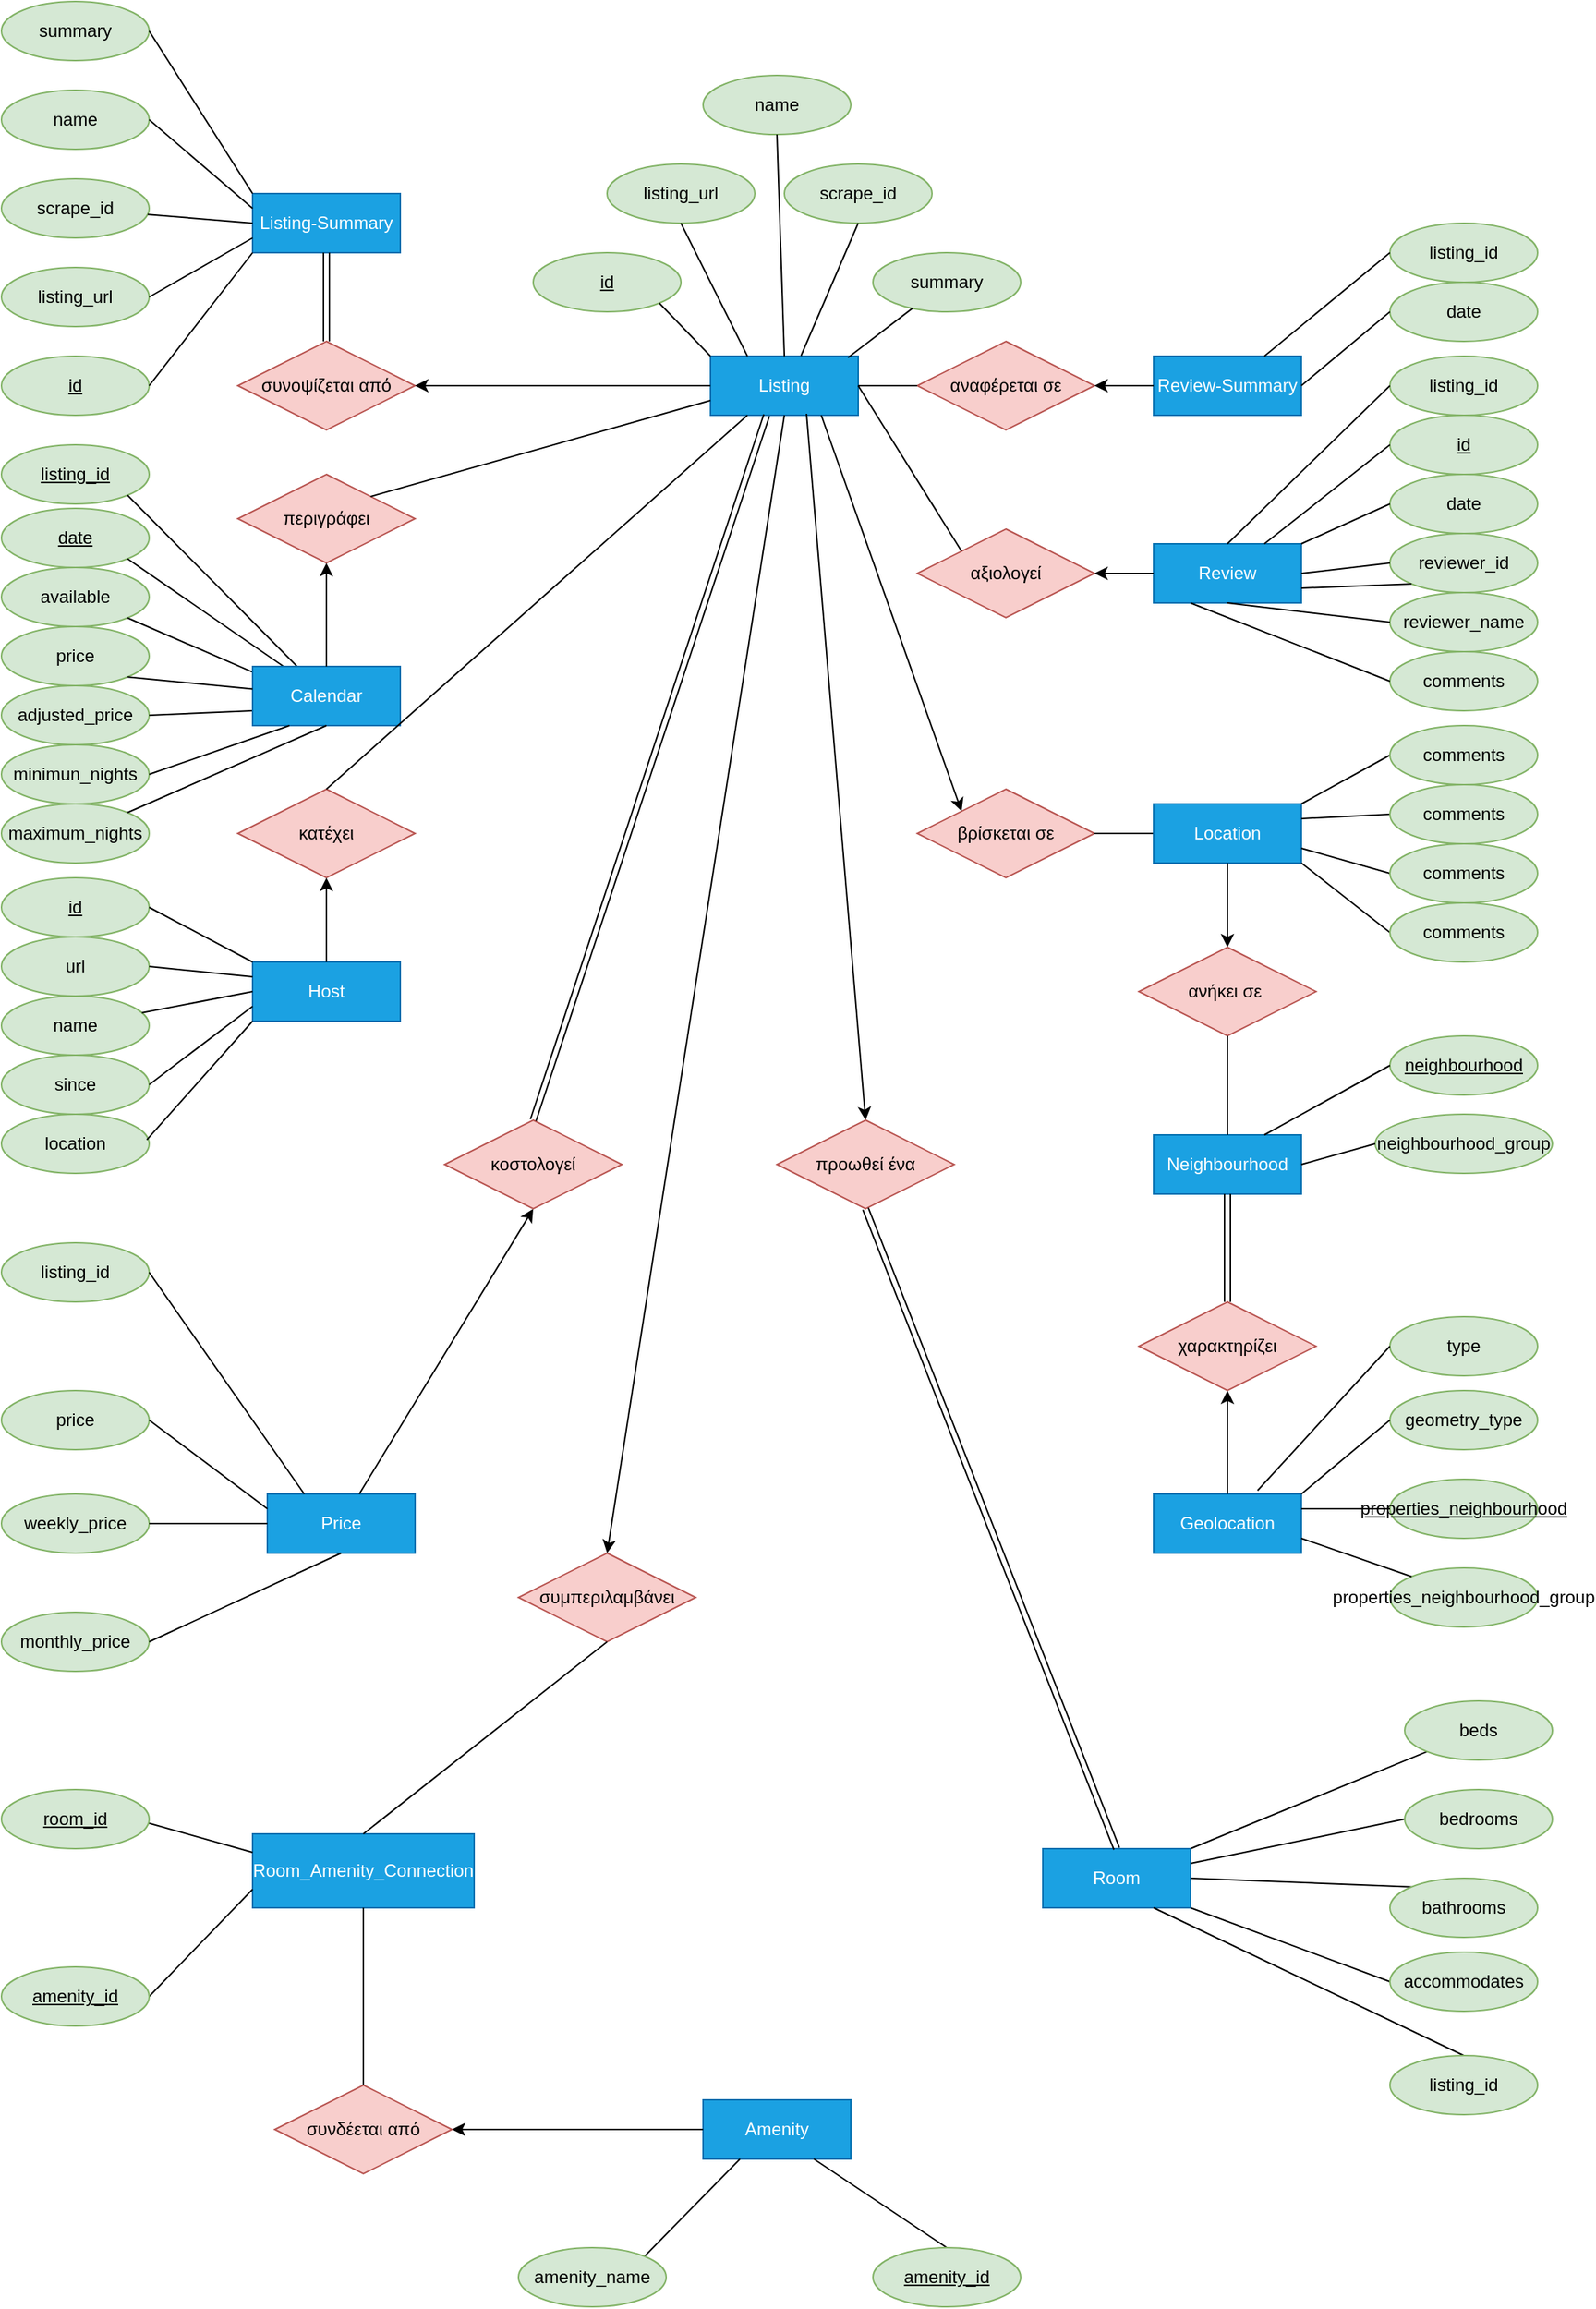 <mxfile version="12.9.3" type="device"><diagram id="C5RBs43oDa-KdzZeNtuy" name="Page-1"><mxGraphModel dx="1217" dy="706" grid="1" gridSize="10" guides="1" tooltips="1" connect="1" arrows="1" fold="1" page="1" pageScale="1" pageWidth="1169" pageHeight="1654" math="0" shadow="0"><root><mxCell id="WIyWlLk6GJQsqaUBKTNV-0"/><mxCell id="WIyWlLk6GJQsqaUBKTNV-1" parent="WIyWlLk6GJQsqaUBKTNV-0"/><mxCell id="j3YdesosBJFqMX8eAJ9q-0" value="Geolocation" style="whiteSpace=wrap;html=1;align=center;fillColor=#1ba1e2;strokeColor=#006EAF;fontColor=#ffffff;" parent="WIyWlLk6GJQsqaUBKTNV-1" vertex="1"><mxGeometry x="850" y="1040" width="100" height="40" as="geometry"/></mxCell><mxCell id="j3YdesosBJFqMX8eAJ9q-1" value="Listing" style="whiteSpace=wrap;html=1;align=center;fillColor=#1ba1e2;strokeColor=#006EAF;fontColor=#ffffff;" parent="WIyWlLk6GJQsqaUBKTNV-1" vertex="1"><mxGeometry x="550" y="270" width="100" height="40" as="geometry"/></mxCell><mxCell id="j3YdesosBJFqMX8eAJ9q-2" value="Listing-Summary" style="whiteSpace=wrap;html=1;align=center;fillColor=#1ba1e2;strokeColor=#006EAF;fontColor=#ffffff;" parent="WIyWlLk6GJQsqaUBKTNV-1" vertex="1"><mxGeometry x="240" y="160" width="100" height="40" as="geometry"/></mxCell><mxCell id="j3YdesosBJFqMX8eAJ9q-3" value="Neighbourhood" style="whiteSpace=wrap;html=1;align=center;fillColor=#1ba1e2;strokeColor=#006EAF;fontColor=#ffffff;" parent="WIyWlLk6GJQsqaUBKTNV-1" vertex="1"><mxGeometry x="850" y="797" width="100" height="40" as="geometry"/></mxCell><mxCell id="j3YdesosBJFqMX8eAJ9q-4" value="Review-Summary" style="whiteSpace=wrap;html=1;align=center;fillColor=#1ba1e2;strokeColor=#006EAF;fontColor=#ffffff;" parent="WIyWlLk6GJQsqaUBKTNV-1" vertex="1"><mxGeometry x="850" y="270" width="100" height="40" as="geometry"/></mxCell><mxCell id="j3YdesosBJFqMX8eAJ9q-6" value="Review" style="whiteSpace=wrap;html=1;align=center;fillColor=#1ba1e2;strokeColor=#006EAF;fontColor=#ffffff;" parent="WIyWlLk6GJQsqaUBKTNV-1" vertex="1"><mxGeometry x="850" y="397" width="100" height="40" as="geometry"/></mxCell><mxCell id="j3YdesosBJFqMX8eAJ9q-12" value="&lt;span style=&quot;white-space: normal&quot;&gt;listing_id&lt;/span&gt;" style="ellipse;whiteSpace=wrap;html=1;align=center;fillColor=#d5e8d4;strokeColor=#82b366;fontStyle=4" parent="WIyWlLk6GJQsqaUBKTNV-1" vertex="1"><mxGeometry x="70" y="330" width="100" height="40" as="geometry"/></mxCell><mxCell id="j3YdesosBJFqMX8eAJ9q-13" value="&lt;span style=&quot;white-space: normal&quot;&gt;date&lt;/span&gt;" style="ellipse;whiteSpace=wrap;html=1;align=center;fillColor=#d5e8d4;strokeColor=#82b366;fontStyle=4" parent="WIyWlLk6GJQsqaUBKTNV-1" vertex="1"><mxGeometry x="70" y="373" width="100" height="40" as="geometry"/></mxCell><mxCell id="j3YdesosBJFqMX8eAJ9q-14" value="&lt;span style=&quot;white-space: normal&quot;&gt;available&lt;/span&gt;" style="ellipse;whiteSpace=wrap;html=1;align=center;fillColor=#d5e8d4;strokeColor=#82b366;" parent="WIyWlLk6GJQsqaUBKTNV-1" vertex="1"><mxGeometry x="70" y="413" width="100" height="40" as="geometry"/></mxCell><mxCell id="j3YdesosBJFqMX8eAJ9q-15" value="price" style="ellipse;whiteSpace=wrap;html=1;align=center;fillColor=#d5e8d4;strokeColor=#82b366;" parent="WIyWlLk6GJQsqaUBKTNV-1" vertex="1"><mxGeometry x="70" y="453" width="100" height="40" as="geometry"/></mxCell><mxCell id="j3YdesosBJFqMX8eAJ9q-16" value="&lt;span style=&quot;white-space: normal&quot;&gt;adjusted_price&lt;/span&gt;" style="ellipse;whiteSpace=wrap;html=1;align=center;fillColor=#d5e8d4;strokeColor=#82b366;" parent="WIyWlLk6GJQsqaUBKTNV-1" vertex="1"><mxGeometry x="70" y="493" width="100" height="40" as="geometry"/></mxCell><mxCell id="j3YdesosBJFqMX8eAJ9q-17" value="&lt;span style=&quot;white-space: normal&quot;&gt;minimun_nights&lt;/span&gt;" style="ellipse;whiteSpace=wrap;html=1;align=center;fillColor=#d5e8d4;strokeColor=#82b366;" parent="WIyWlLk6GJQsqaUBKTNV-1" vertex="1"><mxGeometry x="70" y="533" width="100" height="40" as="geometry"/></mxCell><mxCell id="j3YdesosBJFqMX8eAJ9q-18" value="&lt;span style=&quot;white-space: normal&quot;&gt;maximum_nights&lt;br&gt;&lt;/span&gt;" style="ellipse;whiteSpace=wrap;html=1;align=center;fillColor=#d5e8d4;strokeColor=#82b366;" parent="WIyWlLk6GJQsqaUBKTNV-1" vertex="1"><mxGeometry x="70" y="573" width="100" height="40" as="geometry"/></mxCell><mxCell id="j3YdesosBJFqMX8eAJ9q-19" value="" style="endArrow=none;html=1;rounded=0;exitX=1;exitY=1;exitDx=0;exitDy=0;" parent="WIyWlLk6GJQsqaUBKTNV-1" source="j3YdesosBJFqMX8eAJ9q-12" target="j3YdesosBJFqMX8eAJ9q-25" edge="1"><mxGeometry relative="1" as="geometry"><mxPoint x="450" y="380" as="sourcePoint"/><mxPoint x="320.0" y="470" as="targetPoint"/></mxGeometry></mxCell><mxCell id="j3YdesosBJFqMX8eAJ9q-20" value="" style="endArrow=none;html=1;rounded=0;exitX=1;exitY=1;exitDx=0;exitDy=0;" parent="WIyWlLk6GJQsqaUBKTNV-1" source="j3YdesosBJFqMX8eAJ9q-13" target="j3YdesosBJFqMX8eAJ9q-25" edge="1"><mxGeometry relative="1" as="geometry"><mxPoint x="450" y="380" as="sourcePoint"/><mxPoint x="295" y="470" as="targetPoint"/></mxGeometry></mxCell><mxCell id="j3YdesosBJFqMX8eAJ9q-21" value="" style="endArrow=none;html=1;rounded=0;exitX=1;exitY=1;exitDx=0;exitDy=0;entryX=0.009;entryY=0.104;entryDx=0;entryDy=0;entryPerimeter=0;" parent="WIyWlLk6GJQsqaUBKTNV-1" source="j3YdesosBJFqMX8eAJ9q-14" target="j3YdesosBJFqMX8eAJ9q-25" edge="1"><mxGeometry relative="1" as="geometry"><mxPoint x="450" y="380" as="sourcePoint"/><mxPoint x="270" y="476.667" as="targetPoint"/></mxGeometry></mxCell><mxCell id="j3YdesosBJFqMX8eAJ9q-23" value="" style="endArrow=none;html=1;rounded=0;exitX=1;exitY=0.5;exitDx=0;exitDy=0;entryX=0;entryY=0.75;entryDx=0;entryDy=0;" parent="WIyWlLk6GJQsqaUBKTNV-1" source="j3YdesosBJFqMX8eAJ9q-16" target="j3YdesosBJFqMX8eAJ9q-25" edge="1"><mxGeometry relative="1" as="geometry"><mxPoint x="450" y="620" as="sourcePoint"/><mxPoint x="270" y="500" as="targetPoint"/></mxGeometry></mxCell><mxCell id="j3YdesosBJFqMX8eAJ9q-25" value="Calendar" style="whiteSpace=wrap;html=1;align=center;fillColor=#1ba1e2;strokeColor=#006EAF;fontColor=#ffffff;" parent="WIyWlLk6GJQsqaUBKTNV-1" vertex="1"><mxGeometry x="240" y="480" width="100" height="40" as="geometry"/></mxCell><mxCell id="j3YdesosBJFqMX8eAJ9q-26" value="" style="endArrow=none;html=1;rounded=0;exitX=1;exitY=0.5;exitDx=0;exitDy=0;entryX=0.25;entryY=1;entryDx=0;entryDy=0;" parent="WIyWlLk6GJQsqaUBKTNV-1" source="j3YdesosBJFqMX8eAJ9q-17" target="j3YdesosBJFqMX8eAJ9q-25" edge="1"><mxGeometry relative="1" as="geometry"><mxPoint x="450" y="500" as="sourcePoint"/><mxPoint x="610" y="500" as="targetPoint"/></mxGeometry></mxCell><mxCell id="j3YdesosBJFqMX8eAJ9q-27" value="" style="endArrow=none;html=1;rounded=0;exitX=1;exitY=0;exitDx=0;exitDy=0;entryX=0.5;entryY=1;entryDx=0;entryDy=0;" parent="WIyWlLk6GJQsqaUBKTNV-1" source="j3YdesosBJFqMX8eAJ9q-18" target="j3YdesosBJFqMX8eAJ9q-25" edge="1"><mxGeometry relative="1" as="geometry"><mxPoint x="450" y="500" as="sourcePoint"/><mxPoint x="610" y="500" as="targetPoint"/></mxGeometry></mxCell><mxCell id="j3YdesosBJFqMX8eAJ9q-28" value="&lt;u&gt;id&lt;/u&gt;" style="ellipse;whiteSpace=wrap;html=1;align=center;fillColor=#d5e8d4;strokeColor=#82b366;" parent="WIyWlLk6GJQsqaUBKTNV-1" vertex="1"><mxGeometry x="430" y="200" width="100" height="40" as="geometry"/></mxCell><mxCell id="j3YdesosBJFqMX8eAJ9q-30" value="&lt;span style=&quot;white-space: normal&quot;&gt;summary&lt;/span&gt;" style="ellipse;whiteSpace=wrap;html=1;align=center;fillColor=#d5e8d4;strokeColor=#82b366;" parent="WIyWlLk6GJQsqaUBKTNV-1" vertex="1"><mxGeometry x="660" y="200" width="100" height="40" as="geometry"/></mxCell><mxCell id="j3YdesosBJFqMX8eAJ9q-32" value="scrape_id" style="ellipse;whiteSpace=wrap;html=1;align=center;fillColor=#d5e8d4;strokeColor=#82b366;" parent="WIyWlLk6GJQsqaUBKTNV-1" vertex="1"><mxGeometry x="600" y="140" width="100" height="40" as="geometry"/></mxCell><mxCell id="j3YdesosBJFqMX8eAJ9q-33" value="listing_url" style="ellipse;whiteSpace=wrap;html=1;align=center;fillColor=#d5e8d4;strokeColor=#82b366;" parent="WIyWlLk6GJQsqaUBKTNV-1" vertex="1"><mxGeometry x="480" y="140" width="100" height="40" as="geometry"/></mxCell><mxCell id="j3YdesosBJFqMX8eAJ9q-34" value="" style="endArrow=none;html=1;rounded=0;exitX=1;exitY=1;exitDx=0;exitDy=0;entryX=0;entryY=0;entryDx=0;entryDy=0;" parent="WIyWlLk6GJQsqaUBKTNV-1" source="j3YdesosBJFqMX8eAJ9q-28" target="j3YdesosBJFqMX8eAJ9q-1" edge="1"><mxGeometry relative="1" as="geometry"><mxPoint x="540" y="130" as="sourcePoint"/><mxPoint x="580" y="170" as="targetPoint"/></mxGeometry></mxCell><mxCell id="j3YdesosBJFqMX8eAJ9q-35" value="" style="endArrow=none;html=1;rounded=0;exitX=0.5;exitY=1;exitDx=0;exitDy=0;entryX=0.613;entryY=-0.006;entryDx=0;entryDy=0;entryPerimeter=0;" parent="WIyWlLk6GJQsqaUBKTNV-1" source="j3YdesosBJFqMX8eAJ9q-32" target="j3YdesosBJFqMX8eAJ9q-1" edge="1"><mxGeometry relative="1" as="geometry"><mxPoint x="550.0" y="140.0" as="sourcePoint"/><mxPoint x="590.0" y="180.0" as="targetPoint"/></mxGeometry></mxCell><mxCell id="j3YdesosBJFqMX8eAJ9q-36" value="" style="endArrow=none;html=1;rounded=0;exitX=0.5;exitY=1;exitDx=0;exitDy=0;entryX=0.25;entryY=0;entryDx=0;entryDy=0;" parent="WIyWlLk6GJQsqaUBKTNV-1" source="j3YdesosBJFqMX8eAJ9q-33" target="j3YdesosBJFqMX8eAJ9q-1" edge="1"><mxGeometry relative="1" as="geometry"><mxPoint x="560.0" y="150.0" as="sourcePoint"/><mxPoint x="600.0" y="190.0" as="targetPoint"/></mxGeometry></mxCell><mxCell id="j3YdesosBJFqMX8eAJ9q-38" value="" style="endArrow=none;html=1;rounded=0;entryX=0.931;entryY=0.024;entryDx=0;entryDy=0;entryPerimeter=0;" parent="WIyWlLk6GJQsqaUBKTNV-1" source="j3YdesosBJFqMX8eAJ9q-30" target="j3YdesosBJFqMX8eAJ9q-1" edge="1"><mxGeometry relative="1" as="geometry"><mxPoint x="580.0" y="170.0" as="sourcePoint"/><mxPoint x="620.0" y="210.0" as="targetPoint"/></mxGeometry></mxCell><mxCell id="j3YdesosBJFqMX8eAJ9q-39" value="&lt;u style=&quot;white-space: normal&quot;&gt;neighbourhood&lt;/u&gt;" style="ellipse;whiteSpace=wrap;html=1;align=center;fillColor=#d5e8d4;strokeColor=#82b366;" parent="WIyWlLk6GJQsqaUBKTNV-1" vertex="1"><mxGeometry x="1010" y="730" width="100" height="40" as="geometry"/></mxCell><mxCell id="j3YdesosBJFqMX8eAJ9q-40" value="neighbourhood_group" style="ellipse;whiteSpace=wrap;html=1;align=center;fillColor=#d5e8d4;strokeColor=#82b366;" parent="WIyWlLk6GJQsqaUBKTNV-1" vertex="1"><mxGeometry x="1000" y="783" width="120" height="40" as="geometry"/></mxCell><mxCell id="j3YdesosBJFqMX8eAJ9q-45" value="" style="endArrow=none;html=1;rounded=0;entryX=0.75;entryY=0;entryDx=0;entryDy=0;exitX=0;exitY=0.5;exitDx=0;exitDy=0;" parent="WIyWlLk6GJQsqaUBKTNV-1" source="j3YdesosBJFqMX8eAJ9q-39" target="j3YdesosBJFqMX8eAJ9q-3" edge="1"><mxGeometry relative="1" as="geometry"><mxPoint x="990" y="760" as="sourcePoint"/><mxPoint x="580" y="930" as="targetPoint"/></mxGeometry></mxCell><mxCell id="j3YdesosBJFqMX8eAJ9q-46" value="" style="endArrow=none;html=1;rounded=0;entryX=1;entryY=0.5;entryDx=0;entryDy=0;" parent="WIyWlLk6GJQsqaUBKTNV-1" target="j3YdesosBJFqMX8eAJ9q-3" edge="1"><mxGeometry relative="1" as="geometry"><mxPoint x="1000" y="803" as="sourcePoint"/><mxPoint x="580" y="930" as="targetPoint"/></mxGeometry></mxCell><mxCell id="j3YdesosBJFqMX8eAJ9q-47" value="&lt;span style=&quot;white-space: normal&quot;&gt;geometry_type&lt;/span&gt;" style="ellipse;whiteSpace=wrap;html=1;align=center;fillColor=#d5e8d4;strokeColor=#82b366;" parent="WIyWlLk6GJQsqaUBKTNV-1" vertex="1"><mxGeometry x="1010" y="970" width="100" height="40" as="geometry"/></mxCell><mxCell id="j3YdesosBJFqMX8eAJ9q-48" value="&lt;span style=&quot;white-space: normal&quot;&gt;type&lt;/span&gt;" style="ellipse;whiteSpace=wrap;html=1;align=center;fillColor=#d5e8d4;strokeColor=#82b366;" parent="WIyWlLk6GJQsqaUBKTNV-1" vertex="1"><mxGeometry x="1010" y="920" width="100" height="40" as="geometry"/></mxCell><mxCell id="j3YdesosBJFqMX8eAJ9q-50" value="&lt;u style=&quot;white-space: normal&quot;&gt;properties_neighbourhood&lt;/u&gt;" style="ellipse;whiteSpace=wrap;html=1;align=center;fillColor=#d5e8d4;strokeColor=#82b366;" parent="WIyWlLk6GJQsqaUBKTNV-1" vertex="1"><mxGeometry x="1010" y="1030" width="100" height="40" as="geometry"/></mxCell><mxCell id="j3YdesosBJFqMX8eAJ9q-51" value="&lt;span style=&quot;white-space: normal&quot;&gt;properties_neighbourhood_group&lt;/span&gt;" style="ellipse;whiteSpace=wrap;html=1;align=center;fillColor=#d5e8d4;strokeColor=#82b366;" parent="WIyWlLk6GJQsqaUBKTNV-1" vertex="1"><mxGeometry x="1010" y="1090" width="100" height="40" as="geometry"/></mxCell><mxCell id="j3YdesosBJFqMX8eAJ9q-52" value="" style="endArrow=none;html=1;rounded=0;entryX=0;entryY=0.5;entryDx=0;entryDy=0;exitX=0.704;exitY=-0.059;exitDx=0;exitDy=0;exitPerimeter=0;" parent="WIyWlLk6GJQsqaUBKTNV-1" source="j3YdesosBJFqMX8eAJ9q-0" target="j3YdesosBJFqMX8eAJ9q-48" edge="1"><mxGeometry relative="1" as="geometry"><mxPoint x="850" y="990" as="sourcePoint"/><mxPoint x="1010" y="990" as="targetPoint"/></mxGeometry></mxCell><mxCell id="j3YdesosBJFqMX8eAJ9q-53" value="" style="endArrow=none;html=1;rounded=0;entryX=0;entryY=0.5;entryDx=0;entryDy=0;exitX=1;exitY=0;exitDx=0;exitDy=0;" parent="WIyWlLk6GJQsqaUBKTNV-1" source="j3YdesosBJFqMX8eAJ9q-0" target="j3YdesosBJFqMX8eAJ9q-47" edge="1"><mxGeometry relative="1" as="geometry"><mxPoint x="850" y="990" as="sourcePoint"/><mxPoint x="1010" y="990" as="targetPoint"/></mxGeometry></mxCell><mxCell id="j3YdesosBJFqMX8eAJ9q-54" value="" style="endArrow=none;html=1;rounded=0;entryX=0;entryY=0.5;entryDx=0;entryDy=0;exitX=1;exitY=0.25;exitDx=0;exitDy=0;" parent="WIyWlLk6GJQsqaUBKTNV-1" source="j3YdesosBJFqMX8eAJ9q-0" target="j3YdesosBJFqMX8eAJ9q-50" edge="1"><mxGeometry relative="1" as="geometry"><mxPoint x="850" y="990" as="sourcePoint"/><mxPoint x="1010" y="990" as="targetPoint"/></mxGeometry></mxCell><mxCell id="j3YdesosBJFqMX8eAJ9q-55" value="" style="endArrow=none;html=1;rounded=0;entryX=0;entryY=0;entryDx=0;entryDy=0;exitX=1;exitY=0.75;exitDx=0;exitDy=0;" parent="WIyWlLk6GJQsqaUBKTNV-1" source="j3YdesosBJFqMX8eAJ9q-0" target="j3YdesosBJFqMX8eAJ9q-51" edge="1"><mxGeometry relative="1" as="geometry"><mxPoint x="850" y="990" as="sourcePoint"/><mxPoint x="1010" y="990" as="targetPoint"/></mxGeometry></mxCell><mxCell id="j3YdesosBJFqMX8eAJ9q-56" value="&lt;span style=&quot;white-space: normal&quot;&gt;listing_id&lt;/span&gt;" style="ellipse;whiteSpace=wrap;html=1;align=center;fillColor=#d5e8d4;strokeColor=#82b366;" parent="WIyWlLk6GJQsqaUBKTNV-1" vertex="1"><mxGeometry x="1010" y="270" width="100" height="40" as="geometry"/></mxCell><mxCell id="j3YdesosBJFqMX8eAJ9q-57" value="&lt;span style=&quot;white-space: normal&quot;&gt;comments&lt;/span&gt;" style="ellipse;whiteSpace=wrap;html=1;align=center;fillColor=#d5e8d4;strokeColor=#82b366;" parent="WIyWlLk6GJQsqaUBKTNV-1" vertex="1"><mxGeometry x="1010" y="470" width="100" height="40" as="geometry"/></mxCell><mxCell id="j3YdesosBJFqMX8eAJ9q-58" value="&lt;span style=&quot;white-space: normal&quot;&gt;reviewer_name&lt;/span&gt;" style="ellipse;whiteSpace=wrap;html=1;align=center;fillColor=#d5e8d4;strokeColor=#82b366;" parent="WIyWlLk6GJQsqaUBKTNV-1" vertex="1"><mxGeometry x="1010" y="430" width="100" height="40" as="geometry"/></mxCell><mxCell id="j3YdesosBJFqMX8eAJ9q-59" value="&lt;span style=&quot;white-space: normal&quot;&gt;reviewer_id&lt;/span&gt;" style="ellipse;whiteSpace=wrap;html=1;align=center;fillColor=#d5e8d4;strokeColor=#82b366;" parent="WIyWlLk6GJQsqaUBKTNV-1" vertex="1"><mxGeometry x="1010" y="390" width="100" height="40" as="geometry"/></mxCell><mxCell id="j3YdesosBJFqMX8eAJ9q-60" value="&lt;span style=&quot;white-space: normal&quot;&gt;date&lt;/span&gt;" style="ellipse;whiteSpace=wrap;html=1;align=center;fillColor=#d5e8d4;strokeColor=#82b366;" parent="WIyWlLk6GJQsqaUBKTNV-1" vertex="1"><mxGeometry x="1010" y="350" width="100" height="40" as="geometry"/></mxCell><mxCell id="j3YdesosBJFqMX8eAJ9q-61" value="&lt;u style=&quot;white-space: normal&quot;&gt;id&lt;/u&gt;" style="ellipse;whiteSpace=wrap;html=1;align=center;fillColor=#d5e8d4;strokeColor=#82b366;" parent="WIyWlLk6GJQsqaUBKTNV-1" vertex="1"><mxGeometry x="1010" y="310" width="100" height="40" as="geometry"/></mxCell><mxCell id="j3YdesosBJFqMX8eAJ9q-65" value="" style="endArrow=none;html=1;rounded=0;entryX=0;entryY=0.5;entryDx=0;entryDy=0;exitX=0.75;exitY=0;exitDx=0;exitDy=0;" parent="WIyWlLk6GJQsqaUBKTNV-1" source="j3YdesosBJFqMX8eAJ9q-6" target="j3YdesosBJFqMX8eAJ9q-61" edge="1"><mxGeometry relative="1" as="geometry"><mxPoint x="780" y="270" as="sourcePoint"/><mxPoint x="940" y="270" as="targetPoint"/></mxGeometry></mxCell><mxCell id="j3YdesosBJFqMX8eAJ9q-66" value="" style="endArrow=none;html=1;rounded=0;entryX=0;entryY=0.5;entryDx=0;entryDy=0;exitX=1;exitY=0;exitDx=0;exitDy=0;" parent="WIyWlLk6GJQsqaUBKTNV-1" source="j3YdesosBJFqMX8eAJ9q-6" target="j3YdesosBJFqMX8eAJ9q-60" edge="1"><mxGeometry relative="1" as="geometry"><mxPoint x="790.0" y="280" as="sourcePoint"/><mxPoint x="950.0" y="280" as="targetPoint"/></mxGeometry></mxCell><mxCell id="j3YdesosBJFqMX8eAJ9q-67" value="" style="endArrow=none;html=1;rounded=0;entryX=0;entryY=0.5;entryDx=0;entryDy=0;exitX=1;exitY=0.5;exitDx=0;exitDy=0;" parent="WIyWlLk6GJQsqaUBKTNV-1" source="j3YdesosBJFqMX8eAJ9q-6" target="j3YdesosBJFqMX8eAJ9q-59" edge="1"><mxGeometry relative="1" as="geometry"><mxPoint x="800.0" y="290" as="sourcePoint"/><mxPoint x="960.0" y="290" as="targetPoint"/></mxGeometry></mxCell><mxCell id="j3YdesosBJFqMX8eAJ9q-68" value="" style="endArrow=none;html=1;rounded=0;entryX=0;entryY=1;entryDx=0;entryDy=0;exitX=1;exitY=0.75;exitDx=0;exitDy=0;" parent="WIyWlLk6GJQsqaUBKTNV-1" source="j3YdesosBJFqMX8eAJ9q-6" target="j3YdesosBJFqMX8eAJ9q-59" edge="1"><mxGeometry relative="1" as="geometry"><mxPoint x="810.0" y="300" as="sourcePoint"/><mxPoint x="970.0" y="300" as="targetPoint"/></mxGeometry></mxCell><mxCell id="j3YdesosBJFqMX8eAJ9q-69" value="" style="endArrow=none;html=1;rounded=0;entryX=0;entryY=0.5;entryDx=0;entryDy=0;exitX=0.5;exitY=1;exitDx=0;exitDy=0;" parent="WIyWlLk6GJQsqaUBKTNV-1" source="j3YdesosBJFqMX8eAJ9q-6" target="j3YdesosBJFqMX8eAJ9q-58" edge="1"><mxGeometry relative="1" as="geometry"><mxPoint x="820.0" y="310" as="sourcePoint"/><mxPoint x="980.0" y="310" as="targetPoint"/></mxGeometry></mxCell><mxCell id="j3YdesosBJFqMX8eAJ9q-70" value="" style="endArrow=none;html=1;rounded=0;entryX=0;entryY=0.5;entryDx=0;entryDy=0;exitX=0.25;exitY=1;exitDx=0;exitDy=0;" parent="WIyWlLk6GJQsqaUBKTNV-1" source="j3YdesosBJFqMX8eAJ9q-6" target="j3YdesosBJFqMX8eAJ9q-57" edge="1"><mxGeometry relative="1" as="geometry"><mxPoint x="830.0" y="320" as="sourcePoint"/><mxPoint x="990.0" y="320" as="targetPoint"/></mxGeometry></mxCell><mxCell id="j3YdesosBJFqMX8eAJ9q-71" value="" style="endArrow=none;html=1;rounded=0;entryX=0;entryY=0.5;entryDx=0;entryDy=0;exitX=0.5;exitY=0;exitDx=0;exitDy=0;" parent="WIyWlLk6GJQsqaUBKTNV-1" source="j3YdesosBJFqMX8eAJ9q-6" target="j3YdesosBJFqMX8eAJ9q-56" edge="1"><mxGeometry relative="1" as="geometry"><mxPoint x="780" y="270" as="sourcePoint"/><mxPoint x="940" y="270" as="targetPoint"/></mxGeometry></mxCell><mxCell id="j3YdesosBJFqMX8eAJ9q-72" value="listing_id" style="ellipse;whiteSpace=wrap;html=1;align=center;fillColor=#d5e8d4;strokeColor=#82b366;" parent="WIyWlLk6GJQsqaUBKTNV-1" vertex="1"><mxGeometry x="1010" y="180" width="100" height="40" as="geometry"/></mxCell><mxCell id="j3YdesosBJFqMX8eAJ9q-73" value="date" style="ellipse;whiteSpace=wrap;html=1;align=center;fillColor=#d5e8d4;strokeColor=#82b366;" parent="WIyWlLk6GJQsqaUBKTNV-1" vertex="1"><mxGeometry x="1010" y="220" width="100" height="40" as="geometry"/></mxCell><mxCell id="j3YdesosBJFqMX8eAJ9q-74" value="" style="endArrow=none;html=1;rounded=0;entryX=0.75;entryY=0;entryDx=0;entryDy=0;exitX=0;exitY=0.5;exitDx=0;exitDy=0;" parent="WIyWlLk6GJQsqaUBKTNV-1" source="j3YdesosBJFqMX8eAJ9q-72" target="j3YdesosBJFqMX8eAJ9q-4" edge="1"><mxGeometry relative="1" as="geometry"><mxPoint x="570" y="130" as="sourcePoint"/><mxPoint x="730" y="130" as="targetPoint"/></mxGeometry></mxCell><mxCell id="j3YdesosBJFqMX8eAJ9q-75" value="" style="endArrow=none;html=1;rounded=0;entryX=0;entryY=0.5;entryDx=0;entryDy=0;exitX=1;exitY=0.5;exitDx=0;exitDy=0;" parent="WIyWlLk6GJQsqaUBKTNV-1" source="j3YdesosBJFqMX8eAJ9q-4" target="j3YdesosBJFqMX8eAJ9q-73" edge="1"><mxGeometry relative="1" as="geometry"><mxPoint x="570" y="130" as="sourcePoint"/><mxPoint x="730" y="130" as="targetPoint"/></mxGeometry></mxCell><mxCell id="j3YdesosBJFqMX8eAJ9q-76" value="name" style="ellipse;whiteSpace=wrap;html=1;align=center;fillColor=#d5e8d4;strokeColor=#82b366;" parent="WIyWlLk6GJQsqaUBKTNV-1" vertex="1"><mxGeometry x="70" y="90" width="100" height="40" as="geometry"/></mxCell><mxCell id="j3YdesosBJFqMX8eAJ9q-77" value="summary" style="ellipse;whiteSpace=wrap;html=1;align=center;fillColor=#d5e8d4;strokeColor=#82b366;" parent="WIyWlLk6GJQsqaUBKTNV-1" vertex="1"><mxGeometry x="70" y="30" width="100" height="40" as="geometry"/></mxCell><mxCell id="j3YdesosBJFqMX8eAJ9q-78" value="scrape_id" style="ellipse;whiteSpace=wrap;html=1;align=center;fillColor=#d5e8d4;strokeColor=#82b366;" parent="WIyWlLk6GJQsqaUBKTNV-1" vertex="1"><mxGeometry x="70" y="150" width="100" height="40" as="geometry"/></mxCell><mxCell id="j3YdesosBJFqMX8eAJ9q-79" value="listing_url" style="ellipse;whiteSpace=wrap;html=1;align=center;fillColor=#d5e8d4;strokeColor=#82b366;" parent="WIyWlLk6GJQsqaUBKTNV-1" vertex="1"><mxGeometry x="70" y="210" width="100" height="40" as="geometry"/></mxCell><mxCell id="j3YdesosBJFqMX8eAJ9q-80" value="&lt;u&gt;id&lt;/u&gt;" style="ellipse;whiteSpace=wrap;html=1;align=center;fillColor=#d5e8d4;strokeColor=#82b366;" parent="WIyWlLk6GJQsqaUBKTNV-1" vertex="1"><mxGeometry x="70" y="270" width="100" height="40" as="geometry"/></mxCell><mxCell id="j3YdesosBJFqMX8eAJ9q-81" value="" style="endArrow=none;html=1;rounded=0;exitX=1;exitY=0.5;exitDx=0;exitDy=0;entryX=0;entryY=0;entryDx=0;entryDy=0;" parent="WIyWlLk6GJQsqaUBKTNV-1" source="j3YdesosBJFqMX8eAJ9q-77" target="j3YdesosBJFqMX8eAJ9q-2" edge="1"><mxGeometry relative="1" as="geometry"><mxPoint x="610" y="350" as="sourcePoint"/><mxPoint x="770" y="350" as="targetPoint"/></mxGeometry></mxCell><mxCell id="j3YdesosBJFqMX8eAJ9q-82" value="" style="endArrow=none;html=1;rounded=0;exitX=1;exitY=0.5;exitDx=0;exitDy=0;entryX=0;entryY=0.25;entryDx=0;entryDy=0;" parent="WIyWlLk6GJQsqaUBKTNV-1" source="j3YdesosBJFqMX8eAJ9q-76" target="j3YdesosBJFqMX8eAJ9q-2" edge="1"><mxGeometry relative="1" as="geometry"><mxPoint x="620" y="360" as="sourcePoint"/><mxPoint x="780.0" y="360" as="targetPoint"/></mxGeometry></mxCell><mxCell id="j3YdesosBJFqMX8eAJ9q-83" value="" style="endArrow=none;html=1;rounded=0;entryX=0;entryY=0.5;entryDx=0;entryDy=0;" parent="WIyWlLk6GJQsqaUBKTNV-1" source="j3YdesosBJFqMX8eAJ9q-78" target="j3YdesosBJFqMX8eAJ9q-2" edge="1"><mxGeometry relative="1" as="geometry"><mxPoint x="630" y="370" as="sourcePoint"/><mxPoint x="790.0" y="370" as="targetPoint"/></mxGeometry></mxCell><mxCell id="j3YdesosBJFqMX8eAJ9q-84" value="" style="endArrow=none;html=1;rounded=0;exitX=1;exitY=0.5;exitDx=0;exitDy=0;entryX=0;entryY=0.75;entryDx=0;entryDy=0;" parent="WIyWlLk6GJQsqaUBKTNV-1" source="j3YdesosBJFqMX8eAJ9q-79" target="j3YdesosBJFqMX8eAJ9q-2" edge="1"><mxGeometry relative="1" as="geometry"><mxPoint x="640" y="380" as="sourcePoint"/><mxPoint x="800.0" y="380" as="targetPoint"/></mxGeometry></mxCell><mxCell id="j3YdesosBJFqMX8eAJ9q-85" value="" style="endArrow=none;html=1;rounded=0;exitX=1;exitY=0.5;exitDx=0;exitDy=0;entryX=0;entryY=1;entryDx=0;entryDy=0;" parent="WIyWlLk6GJQsqaUBKTNV-1" source="j3YdesosBJFqMX8eAJ9q-80" target="j3YdesosBJFqMX8eAJ9q-2" edge="1"><mxGeometry relative="1" as="geometry"><mxPoint x="650" y="390" as="sourcePoint"/><mxPoint x="810.0" y="390" as="targetPoint"/></mxGeometry></mxCell><mxCell id="j3YdesosBJFqMX8eAJ9q-86" value="αξιολογεί" style="shape=rhombus;perimeter=rhombusPerimeter;whiteSpace=wrap;html=1;align=center;fillColor=#f8cecc;strokeColor=#b85450;" parent="WIyWlLk6GJQsqaUBKTNV-1" vertex="1"><mxGeometry x="690" y="387" width="120" height="60" as="geometry"/></mxCell><mxCell id="j3YdesosBJFqMX8eAJ9q-87" value="αναφέρεται σε" style="shape=rhombus;perimeter=rhombusPerimeter;whiteSpace=wrap;html=1;align=center;fillColor=#f8cecc;strokeColor=#b85450;" parent="WIyWlLk6GJQsqaUBKTNV-1" vertex="1"><mxGeometry x="690" y="260" width="120" height="60" as="geometry"/></mxCell><mxCell id="j3YdesosBJFqMX8eAJ9q-88" value="" style="endArrow=none;html=1;rounded=0;entryX=0;entryY=0;entryDx=0;entryDy=0;exitX=1;exitY=0.5;exitDx=0;exitDy=0;" parent="WIyWlLk6GJQsqaUBKTNV-1" source="j3YdesosBJFqMX8eAJ9q-1" target="j3YdesosBJFqMX8eAJ9q-86" edge="1"><mxGeometry relative="1" as="geometry"><mxPoint x="570" y="410" as="sourcePoint"/><mxPoint x="730" y="410" as="targetPoint"/></mxGeometry></mxCell><mxCell id="j3YdesosBJFqMX8eAJ9q-91" value="" style="endArrow=none;html=1;rounded=0;entryX=0;entryY=0.5;entryDx=0;entryDy=0;exitX=1;exitY=0.5;exitDx=0;exitDy=0;" parent="WIyWlLk6GJQsqaUBKTNV-1" source="j3YdesosBJFqMX8eAJ9q-1" target="j3YdesosBJFqMX8eAJ9q-87" edge="1"><mxGeometry relative="1" as="geometry"><mxPoint x="570" y="410" as="sourcePoint"/><mxPoint x="730" y="410" as="targetPoint"/></mxGeometry></mxCell><mxCell id="j3YdesosBJFqMX8eAJ9q-92" value="" style="endArrow=classic;html=1;entryX=1;entryY=0.5;entryDx=0;entryDy=0;exitX=0;exitY=0.5;exitDx=0;exitDy=0;" parent="WIyWlLk6GJQsqaUBKTNV-1" source="j3YdesosBJFqMX8eAJ9q-6" target="j3YdesosBJFqMX8eAJ9q-86" edge="1"><mxGeometry width="50" height="50" relative="1" as="geometry"><mxPoint x="620" y="440" as="sourcePoint"/><mxPoint x="670" y="390" as="targetPoint"/></mxGeometry></mxCell><mxCell id="j3YdesosBJFqMX8eAJ9q-93" value="" style="endArrow=classic;html=1;entryX=1;entryY=0.5;entryDx=0;entryDy=0;exitX=0;exitY=0.5;exitDx=0;exitDy=0;" parent="WIyWlLk6GJQsqaUBKTNV-1" source="j3YdesosBJFqMX8eAJ9q-4" target="j3YdesosBJFqMX8eAJ9q-87" edge="1"><mxGeometry width="50" height="50" relative="1" as="geometry"><mxPoint x="620" y="440" as="sourcePoint"/><mxPoint x="670" y="390" as="targetPoint"/></mxGeometry></mxCell><mxCell id="j3YdesosBJFqMX8eAJ9q-94" value="συνοψίζεται από" style="shape=rhombus;perimeter=rhombusPerimeter;whiteSpace=wrap;html=1;align=center;fillColor=#f8cecc;strokeColor=#b85450;" parent="WIyWlLk6GJQsqaUBKTNV-1" vertex="1"><mxGeometry x="230" y="260" width="120" height="60" as="geometry"/></mxCell><mxCell id="j3YdesosBJFqMX8eAJ9q-95" value="περιγράφει" style="shape=rhombus;perimeter=rhombusPerimeter;whiteSpace=wrap;html=1;align=center;fillColor=#f8cecc;strokeColor=#b85450;" parent="WIyWlLk6GJQsqaUBKTNV-1" vertex="1"><mxGeometry x="230" y="350" width="120" height="60" as="geometry"/></mxCell><mxCell id="j3YdesosBJFqMX8eAJ9q-96" value="" style="endArrow=classic;html=1;exitX=0.5;exitY=0;exitDx=0;exitDy=0;entryX=0.5;entryY=1;entryDx=0;entryDy=0;" parent="WIyWlLk6GJQsqaUBKTNV-1" source="j3YdesosBJFqMX8eAJ9q-25" target="j3YdesosBJFqMX8eAJ9q-95" edge="1"><mxGeometry width="50" height="50" relative="1" as="geometry"><mxPoint x="660" y="520" as="sourcePoint"/><mxPoint x="710" y="470" as="targetPoint"/></mxGeometry></mxCell><mxCell id="j3YdesosBJFqMX8eAJ9q-97" value="" style="endArrow=none;html=1;exitX=1;exitY=0;exitDx=0;exitDy=0;" parent="WIyWlLk6GJQsqaUBKTNV-1" source="j3YdesosBJFqMX8eAJ9q-95" edge="1"><mxGeometry width="50" height="50" relative="1" as="geometry"><mxPoint x="670" y="960" as="sourcePoint"/><mxPoint x="550" y="300" as="targetPoint"/></mxGeometry></mxCell><mxCell id="j3YdesosBJFqMX8eAJ9q-99" value="" style="endArrow=classic;html=1;entryX=1;entryY=0.5;entryDx=0;entryDy=0;exitX=0;exitY=0.5;exitDx=0;exitDy=0;" parent="WIyWlLk6GJQsqaUBKTNV-1" source="j3YdesosBJFqMX8eAJ9q-1" target="j3YdesosBJFqMX8eAJ9q-94" edge="1"><mxGeometry width="50" height="50" relative="1" as="geometry"><mxPoint x="670" y="810" as="sourcePoint"/><mxPoint x="720" y="760" as="targetPoint"/></mxGeometry></mxCell><mxCell id="j3YdesosBJFqMX8eAJ9q-102" value="" style="endArrow=classic;html=1;exitX=0.5;exitY=0;exitDx=0;exitDy=0;" parent="WIyWlLk6GJQsqaUBKTNV-1" source="j3YdesosBJFqMX8eAJ9q-0" target="j3YdesosBJFqMX8eAJ9q-101" edge="1"><mxGeometry width="50" height="50" relative="1" as="geometry"><mxPoint x="620" y="770" as="sourcePoint"/><mxPoint x="670" y="720" as="targetPoint"/></mxGeometry></mxCell><mxCell id="j3YdesosBJFqMX8eAJ9q-103" value="βρίσκεται σε" style="shape=rhombus;perimeter=rhombusPerimeter;whiteSpace=wrap;html=1;align=center;fillColor=#f8cecc;strokeColor=#b85450;" parent="WIyWlLk6GJQsqaUBKTNV-1" vertex="1"><mxGeometry x="690" y="563" width="120" height="60" as="geometry"/></mxCell><mxCell id="j3YdesosBJFqMX8eAJ9q-104" value="" style="endArrow=classic;html=1;entryX=0;entryY=0;entryDx=0;entryDy=0;exitX=0.75;exitY=1;exitDx=0;exitDy=0;" parent="WIyWlLk6GJQsqaUBKTNV-1" source="j3YdesosBJFqMX8eAJ9q-1" target="j3YdesosBJFqMX8eAJ9q-103" edge="1"><mxGeometry width="50" height="50" relative="1" as="geometry"><mxPoint x="620" y="770" as="sourcePoint"/><mxPoint x="670" y="720" as="targetPoint"/></mxGeometry></mxCell><mxCell id="CbjWGUIngJvK6gN9PLJ0-1" value="" style="shape=link;html=1;exitX=0.5;exitY=1;exitDx=0;exitDy=0;" parent="WIyWlLk6GJQsqaUBKTNV-1" source="j3YdesosBJFqMX8eAJ9q-2" target="j3YdesosBJFqMX8eAJ9q-94" edge="1"><mxGeometry width="50" height="50" relative="1" as="geometry"><mxPoint x="560" y="510" as="sourcePoint"/><mxPoint x="610" y="460" as="targetPoint"/></mxGeometry></mxCell><mxCell id="5gZIhgM-HEt71JeYL-Oz-3" value="" style="endArrow=none;html=1;entryX=1;entryY=0.5;entryDx=0;entryDy=0;" parent="WIyWlLk6GJQsqaUBKTNV-1" source="5gZIhgM-HEt71JeYL-Oz-4" target="j3YdesosBJFqMX8eAJ9q-103" edge="1"><mxGeometry width="50" height="50" relative="1" as="geometry"><mxPoint x="470" y="1245.185" as="sourcePoint"/><mxPoint x="620" y="930" as="targetPoint"/></mxGeometry></mxCell><mxCell id="5gZIhgM-HEt71JeYL-Oz-4" value="Location" style="whiteSpace=wrap;html=1;align=center;fillColor=#1ba1e2;strokeColor=#006EAF;fontColor=#ffffff;" parent="WIyWlLk6GJQsqaUBKTNV-1" vertex="1"><mxGeometry x="850" y="573" width="100" height="40" as="geometry"/></mxCell><mxCell id="5gZIhgM-HEt71JeYL-Oz-8" value="" style="endArrow=classic;html=1;exitX=0.5;exitY=1;exitDx=0;exitDy=0;entryX=0.5;entryY=0;entryDx=0;entryDy=0;" parent="WIyWlLk6GJQsqaUBKTNV-1" source="5gZIhgM-HEt71JeYL-Oz-4" target="5gZIhgM-HEt71JeYL-Oz-9" edge="1"><mxGeometry width="50" height="50" relative="1" as="geometry"><mxPoint x="470" y="1260" as="sourcePoint"/><mxPoint x="580" y="1260" as="targetPoint"/></mxGeometry></mxCell><mxCell id="5gZIhgM-HEt71JeYL-Oz-9" value="ανήκει σε&amp;nbsp;" style="shape=rhombus;perimeter=rhombusPerimeter;whiteSpace=wrap;html=1;align=center;fillColor=#f8cecc;strokeColor=#b85450;" parent="WIyWlLk6GJQsqaUBKTNV-1" vertex="1"><mxGeometry x="840" y="670" width="120" height="60" as="geometry"/></mxCell><mxCell id="5gZIhgM-HEt71JeYL-Oz-12" value="Host" style="whiteSpace=wrap;html=1;align=center;fillColor=#1ba1e2;strokeColor=#006EAF;fontColor=#ffffff;" parent="WIyWlLk6GJQsqaUBKTNV-1" vertex="1"><mxGeometry x="240" y="680" width="100" height="40" as="geometry"/></mxCell><mxCell id="5gZIhgM-HEt71JeYL-Oz-13" value="κατέχει" style="shape=rhombus;perimeter=rhombusPerimeter;whiteSpace=wrap;html=1;align=center;fillColor=#f8cecc;strokeColor=#b85450;" parent="WIyWlLk6GJQsqaUBKTNV-1" vertex="1"><mxGeometry x="230" y="563" width="120" height="60" as="geometry"/></mxCell><mxCell id="5gZIhgM-HEt71JeYL-Oz-15" value="" style="endArrow=classic;html=1;exitX=0.5;exitY=0;exitDx=0;exitDy=0;entryX=0.5;entryY=1;entryDx=0;entryDy=0;" parent="WIyWlLk6GJQsqaUBKTNV-1" source="5gZIhgM-HEt71JeYL-Oz-12" target="5gZIhgM-HEt71JeYL-Oz-13" edge="1"><mxGeometry width="50" height="50" relative="1" as="geometry"><mxPoint x="640" y="820" as="sourcePoint"/><mxPoint x="690" y="770" as="targetPoint"/></mxGeometry></mxCell><mxCell id="5gZIhgM-HEt71JeYL-Oz-16" value="" style="endArrow=none;html=1;exitX=0.5;exitY=0;exitDx=0;exitDy=0;entryX=0.25;entryY=1;entryDx=0;entryDy=0;" parent="WIyWlLk6GJQsqaUBKTNV-1" source="5gZIhgM-HEt71JeYL-Oz-13" target="j3YdesosBJFqMX8eAJ9q-1" edge="1"><mxGeometry width="50" height="50" relative="1" as="geometry"><mxPoint x="640" y="420" as="sourcePoint"/><mxPoint x="690" y="370" as="targetPoint"/></mxGeometry></mxCell><mxCell id="5gZIhgM-HEt71JeYL-Oz-20" value="" style="endArrow=none;html=1;exitX=1;exitY=1;exitDx=0;exitDy=0;" parent="WIyWlLk6GJQsqaUBKTNV-1" source="j3YdesosBJFqMX8eAJ9q-15" target="j3YdesosBJFqMX8eAJ9q-25" edge="1"><mxGeometry width="50" height="50" relative="1" as="geometry"><mxPoint x="310" y="520" as="sourcePoint"/><mxPoint x="240" y="514" as="targetPoint"/></mxGeometry></mxCell><mxCell id="5gZIhgM-HEt71JeYL-Oz-21" value="name" style="ellipse;whiteSpace=wrap;html=1;align=center;fillColor=#d5e8d4;strokeColor=#82b366;" parent="WIyWlLk6GJQsqaUBKTNV-1" vertex="1"><mxGeometry x="545" y="80" width="100" height="40" as="geometry"/></mxCell><mxCell id="5gZIhgM-HEt71JeYL-Oz-22" value="" style="endArrow=none;html=1;entryX=0.5;entryY=1;entryDx=0;entryDy=0;exitX=0.5;exitY=0;exitDx=0;exitDy=0;" parent="WIyWlLk6GJQsqaUBKTNV-1" source="j3YdesosBJFqMX8eAJ9q-1" target="5gZIhgM-HEt71JeYL-Oz-21" edge="1"><mxGeometry width="50" height="50" relative="1" as="geometry"><mxPoint x="595" y="280" as="sourcePoint"/><mxPoint x="630" y="20" as="targetPoint"/></mxGeometry></mxCell><mxCell id="5gZIhgM-HEt71JeYL-Oz-24" value="&lt;u&gt;id&lt;/u&gt;" style="ellipse;whiteSpace=wrap;html=1;align=center;fillColor=#d5e8d4;strokeColor=#82b366;" parent="WIyWlLk6GJQsqaUBKTNV-1" vertex="1"><mxGeometry x="70" y="623" width="100" height="40" as="geometry"/></mxCell><mxCell id="5gZIhgM-HEt71JeYL-Oz-25" value="" style="endArrow=none;html=1;rounded=0;exitX=1;exitY=0.5;exitDx=0;exitDy=0;entryX=0;entryY=0;entryDx=0;entryDy=0;" parent="WIyWlLk6GJQsqaUBKTNV-1" source="5gZIhgM-HEt71JeYL-Oz-24" target="5gZIhgM-HEt71JeYL-Oz-12" edge="1"><mxGeometry relative="1" as="geometry"><mxPoint x="165.233" y="588.809" as="sourcePoint"/><mxPoint x="265" y="690" as="targetPoint"/></mxGeometry></mxCell><mxCell id="5gZIhgM-HEt71JeYL-Oz-26" value="url" style="ellipse;whiteSpace=wrap;html=1;align=center;fillColor=#d5e8d4;strokeColor=#82b366;" parent="WIyWlLk6GJQsqaUBKTNV-1" vertex="1"><mxGeometry x="70" y="663" width="100" height="40" as="geometry"/></mxCell><mxCell id="5gZIhgM-HEt71JeYL-Oz-27" value="name" style="ellipse;whiteSpace=wrap;html=1;align=center;fillColor=#d5e8d4;strokeColor=#82b366;" parent="WIyWlLk6GJQsqaUBKTNV-1" vertex="1"><mxGeometry x="70" y="703" width="100" height="40" as="geometry"/></mxCell><mxCell id="5gZIhgM-HEt71JeYL-Oz-28" value="since" style="ellipse;whiteSpace=wrap;html=1;align=center;fillColor=#d5e8d4;strokeColor=#82b366;" parent="WIyWlLk6GJQsqaUBKTNV-1" vertex="1"><mxGeometry x="70" y="743" width="100" height="40" as="geometry"/></mxCell><mxCell id="5gZIhgM-HEt71JeYL-Oz-29" value="location" style="ellipse;whiteSpace=wrap;html=1;align=center;fillColor=#d5e8d4;strokeColor=#82b366;" parent="WIyWlLk6GJQsqaUBKTNV-1" vertex="1"><mxGeometry x="70" y="783" width="100" height="40" as="geometry"/></mxCell><mxCell id="5gZIhgM-HEt71JeYL-Oz-30" value="" style="endArrow=none;html=1;exitX=1;exitY=0.5;exitDx=0;exitDy=0;entryX=0;entryY=0.25;entryDx=0;entryDy=0;" parent="WIyWlLk6GJQsqaUBKTNV-1" source="5gZIhgM-HEt71JeYL-Oz-26" target="5gZIhgM-HEt71JeYL-Oz-12" edge="1"><mxGeometry width="50" height="50" relative="1" as="geometry"><mxPoint x="180" y="760" as="sourcePoint"/><mxPoint x="230" y="710" as="targetPoint"/></mxGeometry></mxCell><mxCell id="5gZIhgM-HEt71JeYL-Oz-32" value="" style="endArrow=none;html=1;entryX=0;entryY=0.5;entryDx=0;entryDy=0;" parent="WIyWlLk6GJQsqaUBKTNV-1" source="5gZIhgM-HEt71JeYL-Oz-27" target="5gZIhgM-HEt71JeYL-Oz-12" edge="1"><mxGeometry width="50" height="50" relative="1" as="geometry"><mxPoint x="180" y="760" as="sourcePoint"/><mxPoint x="230" y="710" as="targetPoint"/></mxGeometry></mxCell><mxCell id="5gZIhgM-HEt71JeYL-Oz-35" value="" style="endArrow=none;html=1;exitX=1;exitY=0.5;exitDx=0;exitDy=0;entryX=0;entryY=0.75;entryDx=0;entryDy=0;" parent="WIyWlLk6GJQsqaUBKTNV-1" source="5gZIhgM-HEt71JeYL-Oz-28" target="5gZIhgM-HEt71JeYL-Oz-12" edge="1"><mxGeometry width="50" height="50" relative="1" as="geometry"><mxPoint x="180" y="760" as="sourcePoint"/><mxPoint x="230" y="710" as="targetPoint"/></mxGeometry></mxCell><mxCell id="5gZIhgM-HEt71JeYL-Oz-36" value="" style="endArrow=none;html=1;exitX=0.984;exitY=0.433;exitDx=0;exitDy=0;exitPerimeter=0;entryX=0;entryY=1;entryDx=0;entryDy=0;" parent="WIyWlLk6GJQsqaUBKTNV-1" source="5gZIhgM-HEt71JeYL-Oz-29" target="5gZIhgM-HEt71JeYL-Oz-12" edge="1"><mxGeometry width="50" height="50" relative="1" as="geometry"><mxPoint x="200" y="740" as="sourcePoint"/><mxPoint x="250" y="690" as="targetPoint"/></mxGeometry></mxCell><mxCell id="5gZIhgM-HEt71JeYL-Oz-40" value="" style="endArrow=none;html=1;exitX=1;exitY=0;exitDx=0;exitDy=0;" parent="WIyWlLk6GJQsqaUBKTNV-1" source="5gZIhgM-HEt71JeYL-Oz-4" edge="1"><mxGeometry width="50" height="50" relative="1" as="geometry"><mxPoint x="610" y="640" as="sourcePoint"/><mxPoint x="1010" y="540" as="targetPoint"/></mxGeometry></mxCell><mxCell id="5gZIhgM-HEt71JeYL-Oz-41" value="" style="endArrow=none;html=1;exitX=1;exitY=0.25;exitDx=0;exitDy=0;" parent="WIyWlLk6GJQsqaUBKTNV-1" source="5gZIhgM-HEt71JeYL-Oz-4" edge="1"><mxGeometry width="50" height="50" relative="1" as="geometry"><mxPoint x="610" y="640" as="sourcePoint"/><mxPoint x="1010" y="580" as="targetPoint"/></mxGeometry></mxCell><mxCell id="5gZIhgM-HEt71JeYL-Oz-42" value="" style="endArrow=none;html=1;exitX=1;exitY=0.75;exitDx=0;exitDy=0;entryX=0;entryY=0.5;entryDx=0;entryDy=0;" parent="WIyWlLk6GJQsqaUBKTNV-1" source="5gZIhgM-HEt71JeYL-Oz-4" target="5gZIhgM-HEt71JeYL-Oz-49" edge="1"><mxGeometry width="50" height="50" relative="1" as="geometry"><mxPoint x="610" y="640" as="sourcePoint"/><mxPoint x="1000" y="620" as="targetPoint"/></mxGeometry></mxCell><mxCell id="5gZIhgM-HEt71JeYL-Oz-43" value="" style="endArrow=none;html=1;exitX=1;exitY=1;exitDx=0;exitDy=0;entryX=0;entryY=0.5;entryDx=0;entryDy=0;" parent="WIyWlLk6GJQsqaUBKTNV-1" source="5gZIhgM-HEt71JeYL-Oz-4" target="5gZIhgM-HEt71JeYL-Oz-45" edge="1"><mxGeometry width="50" height="50" relative="1" as="geometry"><mxPoint x="610" y="640" as="sourcePoint"/><mxPoint x="980" y="660" as="targetPoint"/></mxGeometry></mxCell><mxCell id="5gZIhgM-HEt71JeYL-Oz-44" value="&lt;span style=&quot;white-space: normal&quot;&gt;comments&lt;/span&gt;" style="ellipse;whiteSpace=wrap;html=1;align=center;fillColor=#d5e8d4;strokeColor=#82b366;" parent="WIyWlLk6GJQsqaUBKTNV-1" vertex="1"><mxGeometry x="1010" y="520" width="100" height="40" as="geometry"/></mxCell><mxCell id="5gZIhgM-HEt71JeYL-Oz-45" value="&lt;span style=&quot;white-space: normal&quot;&gt;comments&lt;/span&gt;" style="ellipse;whiteSpace=wrap;html=1;align=center;fillColor=#d5e8d4;strokeColor=#82b366;" parent="WIyWlLk6GJQsqaUBKTNV-1" vertex="1"><mxGeometry x="1010" y="640" width="100" height="40" as="geometry"/></mxCell><mxCell id="5gZIhgM-HEt71JeYL-Oz-48" value="&lt;span style=&quot;white-space: normal&quot;&gt;comments&lt;/span&gt;" style="ellipse;whiteSpace=wrap;html=1;align=center;fillColor=#d5e8d4;strokeColor=#82b366;" parent="WIyWlLk6GJQsqaUBKTNV-1" vertex="1"><mxGeometry x="1010" y="560" width="100" height="40" as="geometry"/></mxCell><mxCell id="5gZIhgM-HEt71JeYL-Oz-49" value="&lt;span style=&quot;white-space: normal&quot;&gt;comments&lt;/span&gt;" style="ellipse;whiteSpace=wrap;html=1;align=center;fillColor=#d5e8d4;strokeColor=#82b366;" parent="WIyWlLk6GJQsqaUBKTNV-1" vertex="1"><mxGeometry x="1010" y="600" width="100" height="40" as="geometry"/></mxCell><mxCell id="j3YdesosBJFqMX8eAJ9q-101" value="χαρακτηρίζει" style="shape=rhombus;perimeter=rhombusPerimeter;whiteSpace=wrap;html=1;align=center;fillColor=#f8cecc;strokeColor=#b85450;" parent="WIyWlLk6GJQsqaUBKTNV-1" vertex="1"><mxGeometry x="840" y="910" width="120" height="60" as="geometry"/></mxCell><mxCell id="5gZIhgM-HEt71JeYL-Oz-53" value="" style="shape=link;html=1;" parent="WIyWlLk6GJQsqaUBKTNV-1" source="j3YdesosBJFqMX8eAJ9q-3" target="j3YdesosBJFqMX8eAJ9q-101" edge="1"><mxGeometry width="50" height="50" relative="1" as="geometry"><mxPoint x="899.34" y="837" as="sourcePoint"/><mxPoint x="890" y="1120" as="targetPoint"/></mxGeometry></mxCell><mxCell id="5gZIhgM-HEt71JeYL-Oz-56" value="" style="endArrow=none;html=1;entryX=0.5;entryY=1;entryDx=0;entryDy=0;exitX=0.5;exitY=0;exitDx=0;exitDy=0;" parent="WIyWlLk6GJQsqaUBKTNV-1" source="j3YdesosBJFqMX8eAJ9q-3" target="5gZIhgM-HEt71JeYL-Oz-9" edge="1"><mxGeometry width="50" height="50" relative="1" as="geometry"><mxPoint x="420" y="680" as="sourcePoint"/><mxPoint x="470" y="630" as="targetPoint"/></mxGeometry></mxCell><mxCell id="5gZIhgM-HEt71JeYL-Oz-57" value="Price" style="whiteSpace=wrap;html=1;align=center;fillColor=#1ba1e2;strokeColor=#006EAF;fontColor=#ffffff;" parent="WIyWlLk6GJQsqaUBKTNV-1" vertex="1"><mxGeometry x="250" y="1040" width="100" height="40" as="geometry"/></mxCell><mxCell id="5gZIhgM-HEt71JeYL-Oz-58" value="Room" style="whiteSpace=wrap;html=1;align=center;fillColor=#1ba1e2;strokeColor=#006EAF;fontColor=#ffffff;" parent="WIyWlLk6GJQsqaUBKTNV-1" vertex="1"><mxGeometry x="775" y="1280" width="100" height="40" as="geometry"/></mxCell><mxCell id="5gZIhgM-HEt71JeYL-Oz-61" value="" style="endArrow=classic;html=1;exitX=0.65;exitY=0.975;exitDx=0;exitDy=0;entryX=0.5;entryY=0;entryDx=0;entryDy=0;exitPerimeter=0;" parent="WIyWlLk6GJQsqaUBKTNV-1" source="j3YdesosBJFqMX8eAJ9q-1" target="5gZIhgM-HEt71JeYL-Oz-63" edge="1"><mxGeometry width="50" height="50" relative="1" as="geometry"><mxPoint x="450" y="808" as="sourcePoint"/><mxPoint x="620" y="800" as="targetPoint"/></mxGeometry></mxCell><mxCell id="5gZIhgM-HEt71JeYL-Oz-62" value="" style="endArrow=classic;html=1;entryX=0.5;entryY=1;entryDx=0;entryDy=0;" parent="WIyWlLk6GJQsqaUBKTNV-1" source="5gZIhgM-HEt71JeYL-Oz-57" target="5gZIhgM-HEt71JeYL-Oz-79" edge="1"><mxGeometry width="50" height="50" relative="1" as="geometry"><mxPoint x="655" y="1050" as="sourcePoint"/><mxPoint x="430" y="840" as="targetPoint"/></mxGeometry></mxCell><mxCell id="5gZIhgM-HEt71JeYL-Oz-63" value="προωθεί ένα" style="shape=rhombus;perimeter=rhombusPerimeter;whiteSpace=wrap;html=1;align=center;fillColor=#f8cecc;strokeColor=#b85450;" parent="WIyWlLk6GJQsqaUBKTNV-1" vertex="1"><mxGeometry x="595" y="787" width="120" height="60" as="geometry"/></mxCell><mxCell id="5gZIhgM-HEt71JeYL-Oz-65" value="" style="shape=link;html=1;exitX=0.5;exitY=0;exitDx=0;exitDy=0;entryX=0.5;entryY=1;entryDx=0;entryDy=0;" parent="WIyWlLk6GJQsqaUBKTNV-1" source="5gZIhgM-HEt71JeYL-Oz-58" target="5gZIhgM-HEt71JeYL-Oz-63" edge="1"><mxGeometry width="50" height="50" relative="1" as="geometry"><mxPoint x="570" y="990" as="sourcePoint"/><mxPoint x="620" y="940" as="targetPoint"/></mxGeometry></mxCell><mxCell id="5gZIhgM-HEt71JeYL-Oz-66" value="" style="endArrow=none;html=1;entryX=0.75;entryY=1;entryDx=0;entryDy=0;exitX=0.5;exitY=0;exitDx=0;exitDy=0;" parent="WIyWlLk6GJQsqaUBKTNV-1" source="5gZIhgM-HEt71JeYL-Oz-72" target="5gZIhgM-HEt71JeYL-Oz-58" edge="1"><mxGeometry width="50" height="50" relative="1" as="geometry"><mxPoint x="800" y="1440" as="sourcePoint"/><mxPoint x="830" y="1320" as="targetPoint"/></mxGeometry></mxCell><mxCell id="5gZIhgM-HEt71JeYL-Oz-67" value="" style="endArrow=none;html=1;entryX=1;entryY=1;entryDx=0;entryDy=0;exitX=0;exitY=0.5;exitDx=0;exitDy=0;" parent="WIyWlLk6GJQsqaUBKTNV-1" source="5gZIhgM-HEt71JeYL-Oz-75" target="5gZIhgM-HEt71JeYL-Oz-58" edge="1"><mxGeometry width="50" height="50" relative="1" as="geometry"><mxPoint x="950" y="1400" as="sourcePoint"/><mxPoint x="845" y="1328.5" as="targetPoint"/></mxGeometry></mxCell><mxCell id="5gZIhgM-HEt71JeYL-Oz-68" value="" style="endArrow=none;html=1;entryX=1;entryY=0.5;entryDx=0;entryDy=0;exitX=0;exitY=0;exitDx=0;exitDy=0;" parent="WIyWlLk6GJQsqaUBKTNV-1" source="5gZIhgM-HEt71JeYL-Oz-76" target="5gZIhgM-HEt71JeYL-Oz-58" edge="1"><mxGeometry width="50" height="50" relative="1" as="geometry"><mxPoint x="890" y="1520" as="sourcePoint"/><mxPoint x="870" y="1328.5" as="targetPoint"/></mxGeometry></mxCell><mxCell id="5gZIhgM-HEt71JeYL-Oz-69" value="" style="endArrow=none;html=1;entryX=1;entryY=0.25;entryDx=0;entryDy=0;exitX=0;exitY=0.5;exitDx=0;exitDy=0;" parent="WIyWlLk6GJQsqaUBKTNV-1" source="5gZIhgM-HEt71JeYL-Oz-74" target="5gZIhgM-HEt71JeYL-Oz-58" edge="1"><mxGeometry width="50" height="50" relative="1" as="geometry"><mxPoint x="990" y="1330" as="sourcePoint"/><mxPoint x="880" y="1320" as="targetPoint"/></mxGeometry></mxCell><mxCell id="5gZIhgM-HEt71JeYL-Oz-70" value="" style="endArrow=none;html=1;entryX=1;entryY=0;entryDx=0;entryDy=0;" parent="WIyWlLk6GJQsqaUBKTNV-1" source="5gZIhgM-HEt71JeYL-Oz-73" target="5gZIhgM-HEt71JeYL-Oz-58" edge="1"><mxGeometry width="50" height="50" relative="1" as="geometry"><mxPoint x="750" y="1190" as="sourcePoint"/><mxPoint x="875" y="1320" as="targetPoint"/></mxGeometry></mxCell><mxCell id="5gZIhgM-HEt71JeYL-Oz-72" value="&lt;div&gt;listing_id&lt;/div&gt;" style="ellipse;whiteSpace=wrap;html=1;align=center;fillColor=#d5e8d4;strokeColor=#82b366;" parent="WIyWlLk6GJQsqaUBKTNV-1" vertex="1"><mxGeometry x="1010" y="1420" width="100" height="40" as="geometry"/></mxCell><mxCell id="5gZIhgM-HEt71JeYL-Oz-73" value="&lt;div&gt;beds&lt;/div&gt;" style="ellipse;whiteSpace=wrap;html=1;align=center;fillColor=#d5e8d4;strokeColor=#82b366;" parent="WIyWlLk6GJQsqaUBKTNV-1" vertex="1"><mxGeometry x="1020" y="1180" width="100" height="40" as="geometry"/></mxCell><mxCell id="5gZIhgM-HEt71JeYL-Oz-74" value="&lt;div&gt;bedrooms&lt;/div&gt;" style="ellipse;whiteSpace=wrap;html=1;align=center;fillColor=#d5e8d4;strokeColor=#82b366;" parent="WIyWlLk6GJQsqaUBKTNV-1" vertex="1"><mxGeometry x="1020" y="1240" width="100" height="40" as="geometry"/></mxCell><mxCell id="5gZIhgM-HEt71JeYL-Oz-75" value="&lt;div&gt;accommodates&lt;/div&gt;" style="ellipse;whiteSpace=wrap;html=1;align=center;fillColor=#d5e8d4;strokeColor=#82b366;" parent="WIyWlLk6GJQsqaUBKTNV-1" vertex="1"><mxGeometry x="1010" y="1350" width="100" height="40" as="geometry"/></mxCell><mxCell id="5gZIhgM-HEt71JeYL-Oz-76" value="&lt;div&gt;bathrooms&lt;/div&gt;" style="ellipse;whiteSpace=wrap;html=1;align=center;fillColor=#d5e8d4;strokeColor=#82b366;" parent="WIyWlLk6GJQsqaUBKTNV-1" vertex="1"><mxGeometry x="1010" y="1300" width="100" height="40" as="geometry"/></mxCell><mxCell id="5gZIhgM-HEt71JeYL-Oz-79" value="κοστολογεί" style="shape=rhombus;perimeter=rhombusPerimeter;whiteSpace=wrap;html=1;align=center;fillColor=#f8cecc;strokeColor=#b85450;" parent="WIyWlLk6GJQsqaUBKTNV-1" vertex="1"><mxGeometry x="370" y="787" width="120" height="60" as="geometry"/></mxCell><mxCell id="5gZIhgM-HEt71JeYL-Oz-81" value="" style="shape=link;html=1;exitX=0.5;exitY=0;exitDx=0;exitDy=0;" parent="WIyWlLk6GJQsqaUBKTNV-1" source="5gZIhgM-HEt71JeYL-Oz-79" edge="1"><mxGeometry width="50" height="50" relative="1" as="geometry"><mxPoint x="550" y="600" as="sourcePoint"/><mxPoint x="588" y="310" as="targetPoint"/></mxGeometry></mxCell><mxCell id="5gZIhgM-HEt71JeYL-Oz-82" value="&lt;div&gt;monthly_price&lt;/div&gt;" style="ellipse;whiteSpace=wrap;html=1;align=center;fillColor=#d5e8d4;strokeColor=#82b366;" parent="WIyWlLk6GJQsqaUBKTNV-1" vertex="1"><mxGeometry x="70" y="1120" width="100" height="40" as="geometry"/></mxCell><mxCell id="5gZIhgM-HEt71JeYL-Oz-83" value="&lt;div&gt;price&lt;/div&gt;" style="ellipse;whiteSpace=wrap;html=1;align=center;fillColor=#d5e8d4;strokeColor=#82b366;" parent="WIyWlLk6GJQsqaUBKTNV-1" vertex="1"><mxGeometry x="70" y="970" width="100" height="40" as="geometry"/></mxCell><mxCell id="5gZIhgM-HEt71JeYL-Oz-84" value="&lt;div&gt;weekly_price&lt;/div&gt;" style="ellipse;whiteSpace=wrap;html=1;align=center;fillColor=#d5e8d4;strokeColor=#82b366;" parent="WIyWlLk6GJQsqaUBKTNV-1" vertex="1"><mxGeometry x="70" y="1040" width="100" height="40" as="geometry"/></mxCell><mxCell id="5gZIhgM-HEt71JeYL-Oz-85" value="&lt;div&gt;listing_id&lt;/div&gt;" style="ellipse;whiteSpace=wrap;html=1;align=center;fillColor=#d5e8d4;strokeColor=#82b366;" parent="WIyWlLk6GJQsqaUBKTNV-1" vertex="1"><mxGeometry x="70" y="870" width="100" height="40" as="geometry"/></mxCell><mxCell id="5gZIhgM-HEt71JeYL-Oz-86" value="" style="endArrow=none;html=1;exitX=1;exitY=0.5;exitDx=0;exitDy=0;entryX=0.25;entryY=0;entryDx=0;entryDy=0;" parent="WIyWlLk6GJQsqaUBKTNV-1" source="5gZIhgM-HEt71JeYL-Oz-85" target="5gZIhgM-HEt71JeYL-Oz-57" edge="1"><mxGeometry width="50" height="50" relative="1" as="geometry"><mxPoint x="470" y="1020" as="sourcePoint"/><mxPoint x="520" y="970" as="targetPoint"/></mxGeometry></mxCell><mxCell id="5gZIhgM-HEt71JeYL-Oz-87" value="" style="endArrow=none;html=1;exitX=1;exitY=0.5;exitDx=0;exitDy=0;entryX=0;entryY=0.25;entryDx=0;entryDy=0;" parent="WIyWlLk6GJQsqaUBKTNV-1" source="5gZIhgM-HEt71JeYL-Oz-83" target="5gZIhgM-HEt71JeYL-Oz-57" edge="1"><mxGeometry width="50" height="50" relative="1" as="geometry"><mxPoint x="470" y="1020" as="sourcePoint"/><mxPoint x="520" y="970" as="targetPoint"/></mxGeometry></mxCell><mxCell id="5gZIhgM-HEt71JeYL-Oz-88" value="" style="endArrow=none;html=1;exitX=1;exitY=0.5;exitDx=0;exitDy=0;" parent="WIyWlLk6GJQsqaUBKTNV-1" source="5gZIhgM-HEt71JeYL-Oz-84" target="5gZIhgM-HEt71JeYL-Oz-57" edge="1"><mxGeometry width="50" height="50" relative="1" as="geometry"><mxPoint x="470" y="1020" as="sourcePoint"/><mxPoint x="520" y="970" as="targetPoint"/></mxGeometry></mxCell><mxCell id="5gZIhgM-HEt71JeYL-Oz-89" value="" style="endArrow=none;html=1;exitX=1;exitY=0.5;exitDx=0;exitDy=0;entryX=0.5;entryY=1;entryDx=0;entryDy=0;" parent="WIyWlLk6GJQsqaUBKTNV-1" source="5gZIhgM-HEt71JeYL-Oz-82" target="5gZIhgM-HEt71JeYL-Oz-57" edge="1"><mxGeometry width="50" height="50" relative="1" as="geometry"><mxPoint x="470" y="1020" as="sourcePoint"/><mxPoint x="520" y="970" as="targetPoint"/></mxGeometry></mxCell><mxCell id="KmOBRKw8FKMZ3PTPdqMW-1" value="Room_Amenity_Connection" style="whiteSpace=wrap;html=1;align=center;fillColor=#1ba1e2;strokeColor=#006EAF;fontColor=#ffffff;" vertex="1" parent="WIyWlLk6GJQsqaUBKTNV-1"><mxGeometry x="240" y="1270" width="150" height="50" as="geometry"/></mxCell><mxCell id="KmOBRKw8FKMZ3PTPdqMW-2" value="Amenity" style="whiteSpace=wrap;html=1;align=center;fillColor=#1ba1e2;strokeColor=#006EAF;fontColor=#ffffff;" vertex="1" parent="WIyWlLk6GJQsqaUBKTNV-1"><mxGeometry x="545" y="1450" width="100" height="40" as="geometry"/></mxCell><mxCell id="KmOBRKw8FKMZ3PTPdqMW-3" value="" style="endArrow=none;html=1;entryX=0.25;entryY=1;entryDx=0;entryDy=0;exitX=1;exitY=0;exitDx=0;exitDy=0;" edge="1" parent="WIyWlLk6GJQsqaUBKTNV-1" source="KmOBRKw8FKMZ3PTPdqMW-5" target="KmOBRKw8FKMZ3PTPdqMW-2"><mxGeometry width="50" height="50" relative="1" as="geometry"><mxPoint x="500" y="1560" as="sourcePoint"/><mxPoint x="540" y="1490" as="targetPoint"/></mxGeometry></mxCell><mxCell id="KmOBRKw8FKMZ3PTPdqMW-4" value="" style="endArrow=none;html=1;entryX=0.75;entryY=1;entryDx=0;entryDy=0;exitX=0.5;exitY=0;exitDx=0;exitDy=0;" edge="1" parent="WIyWlLk6GJQsqaUBKTNV-1" source="KmOBRKw8FKMZ3PTPdqMW-6" target="KmOBRKw8FKMZ3PTPdqMW-2"><mxGeometry width="50" height="50" relative="1" as="geometry"><mxPoint x="680" y="1570" as="sourcePoint"/><mxPoint x="580" y="1500" as="targetPoint"/></mxGeometry></mxCell><mxCell id="KmOBRKw8FKMZ3PTPdqMW-5" value="&lt;div&gt;amenity_name&lt;/div&gt;" style="ellipse;whiteSpace=wrap;html=1;align=center;fillColor=#d5e8d4;strokeColor=#82b366;" vertex="1" parent="WIyWlLk6GJQsqaUBKTNV-1"><mxGeometry x="420" y="1550" width="100" height="40" as="geometry"/></mxCell><mxCell id="KmOBRKw8FKMZ3PTPdqMW-6" value="&lt;div&gt;&lt;u&gt;amenity_id&lt;/u&gt;&lt;/div&gt;" style="ellipse;whiteSpace=wrap;html=1;align=center;fillColor=#d5e8d4;strokeColor=#82b366;" vertex="1" parent="WIyWlLk6GJQsqaUBKTNV-1"><mxGeometry x="660" y="1550" width="100" height="40" as="geometry"/></mxCell><mxCell id="KmOBRKw8FKMZ3PTPdqMW-7" value="" style="endArrow=none;html=1;entryX=0;entryY=0.25;entryDx=0;entryDy=0;" edge="1" parent="WIyWlLk6GJQsqaUBKTNV-1" target="KmOBRKw8FKMZ3PTPdqMW-1"><mxGeometry width="50" height="50" relative="1" as="geometry"><mxPoint x="160" y="1260" as="sourcePoint"/><mxPoint x="210" y="1290" as="targetPoint"/></mxGeometry></mxCell><mxCell id="KmOBRKw8FKMZ3PTPdqMW-8" value="" style="endArrow=none;html=1;entryX=0;entryY=0.75;entryDx=0;entryDy=0;exitX=1;exitY=0.5;exitDx=0;exitDy=0;" edge="1" parent="WIyWlLk6GJQsqaUBKTNV-1" source="KmOBRKw8FKMZ3PTPdqMW-10" target="KmOBRKw8FKMZ3PTPdqMW-1"><mxGeometry width="50" height="50" relative="1" as="geometry"><mxPoint x="170" y="1360" as="sourcePoint"/><mxPoint x="250" y="1292.5" as="targetPoint"/></mxGeometry></mxCell><mxCell id="KmOBRKw8FKMZ3PTPdqMW-9" value="&lt;div&gt;&lt;u&gt;room_id&lt;/u&gt;&lt;/div&gt;" style="ellipse;whiteSpace=wrap;html=1;align=center;fillColor=#d5e8d4;strokeColor=#82b366;" vertex="1" parent="WIyWlLk6GJQsqaUBKTNV-1"><mxGeometry x="70" y="1240" width="100" height="40" as="geometry"/></mxCell><mxCell id="KmOBRKw8FKMZ3PTPdqMW-10" value="&lt;div&gt;&lt;u&gt;amenity_id&lt;/u&gt;&lt;/div&gt;" style="ellipse;whiteSpace=wrap;html=1;align=center;fillColor=#d5e8d4;strokeColor=#82b366;" vertex="1" parent="WIyWlLk6GJQsqaUBKTNV-1"><mxGeometry x="70" y="1360" width="100" height="40" as="geometry"/></mxCell><mxCell id="KmOBRKw8FKMZ3PTPdqMW-11" value="" style="endArrow=classic;html=1;exitX=0;exitY=0.5;exitDx=0;exitDy=0;entryX=1;entryY=0.5;entryDx=0;entryDy=0;" edge="1" parent="WIyWlLk6GJQsqaUBKTNV-1" source="KmOBRKw8FKMZ3PTPdqMW-2" target="KmOBRKw8FKMZ3PTPdqMW-12"><mxGeometry width="50" height="50" relative="1" as="geometry"><mxPoint x="540" y="1460" as="sourcePoint"/><mxPoint x="410" y="1450" as="targetPoint"/></mxGeometry></mxCell><mxCell id="KmOBRKw8FKMZ3PTPdqMW-12" value="συνδέεται από" style="shape=rhombus;perimeter=rhombusPerimeter;whiteSpace=wrap;html=1;align=center;fillColor=#f8cecc;strokeColor=#b85450;" vertex="1" parent="WIyWlLk6GJQsqaUBKTNV-1"><mxGeometry x="255" y="1440" width="120" height="60" as="geometry"/></mxCell><mxCell id="KmOBRKw8FKMZ3PTPdqMW-13" value="" style="endArrow=none;html=1;exitX=0.5;exitY=0;exitDx=0;exitDy=0;entryX=0.5;entryY=1;entryDx=0;entryDy=0;" edge="1" parent="WIyWlLk6GJQsqaUBKTNV-1" source="KmOBRKw8FKMZ3PTPdqMW-12" target="KmOBRKw8FKMZ3PTPdqMW-1"><mxGeometry width="50" height="50" relative="1" as="geometry"><mxPoint x="420" y="1450" as="sourcePoint"/><mxPoint x="470" y="1400" as="targetPoint"/></mxGeometry></mxCell><mxCell id="KmOBRKw8FKMZ3PTPdqMW-15" value="συμπεριλαμβάνει" style="shape=rhombus;perimeter=rhombusPerimeter;whiteSpace=wrap;html=1;align=center;fillColor=#f8cecc;strokeColor=#b85450;" vertex="1" parent="WIyWlLk6GJQsqaUBKTNV-1"><mxGeometry x="420" y="1080" width="120" height="60" as="geometry"/></mxCell><mxCell id="KmOBRKw8FKMZ3PTPdqMW-16" value="" style="endArrow=classic;html=1;exitX=0.5;exitY=1;exitDx=0;exitDy=0;entryX=0.5;entryY=0;entryDx=0;entryDy=0;" edge="1" parent="WIyWlLk6GJQsqaUBKTNV-1" source="j3YdesosBJFqMX8eAJ9q-1" target="KmOBRKw8FKMZ3PTPdqMW-15"><mxGeometry width="50" height="50" relative="1" as="geometry"><mxPoint x="420" y="550" as="sourcePoint"/><mxPoint x="470" y="500" as="targetPoint"/></mxGeometry></mxCell><mxCell id="KmOBRKw8FKMZ3PTPdqMW-17" value="" style="endArrow=none;html=1;exitX=0.5;exitY=0;exitDx=0;exitDy=0;entryX=0.5;entryY=1;entryDx=0;entryDy=0;" edge="1" parent="WIyWlLk6GJQsqaUBKTNV-1" source="KmOBRKw8FKMZ3PTPdqMW-1" target="KmOBRKw8FKMZ3PTPdqMW-15"><mxGeometry width="50" height="50" relative="1" as="geometry"><mxPoint x="420" y="1250" as="sourcePoint"/><mxPoint x="470" y="1200" as="targetPoint"/></mxGeometry></mxCell></root></mxGraphModel></diagram></mxfile>